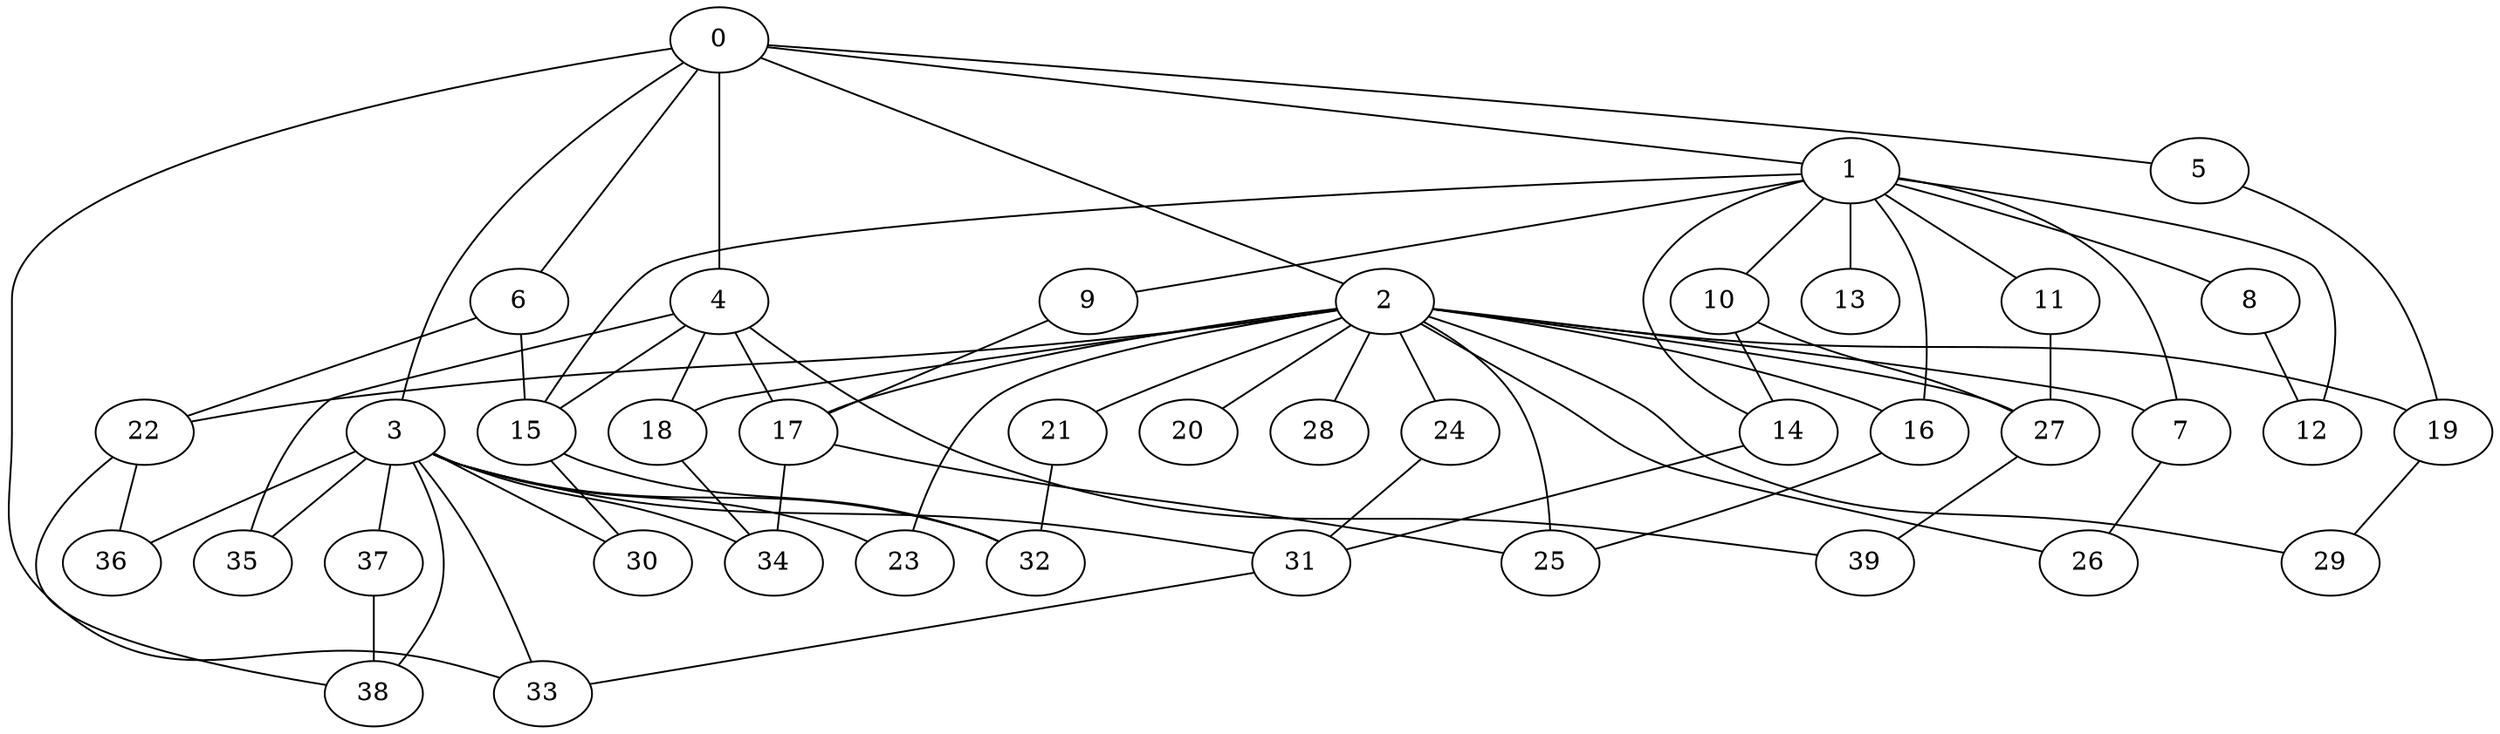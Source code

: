 
graph graphname {
    0 -- 1
0 -- 2
0 -- 3
0 -- 4
0 -- 5
0 -- 6
0 -- 33
1 -- 7
1 -- 8
1 -- 9
1 -- 10
1 -- 11
1 -- 12
1 -- 13
1 -- 14
1 -- 15
1 -- 16
2 -- 16
2 -- 17
2 -- 18
2 -- 19
2 -- 20
2 -- 21
2 -- 22
2 -- 23
2 -- 24
2 -- 25
2 -- 26
2 -- 27
2 -- 28
2 -- 29
2 -- 7
3 -- 32
3 -- 34
3 -- 35
3 -- 36
3 -- 37
3 -- 38
3 -- 33
3 -- 30
3 -- 31
3 -- 23
4 -- 39
4 -- 18
4 -- 35
4 -- 15
4 -- 17
5 -- 19
6 -- 15
6 -- 22
7 -- 26
8 -- 12
9 -- 17
10 -- 27
10 -- 14
11 -- 27
14 -- 31
15 -- 32
15 -- 30
16 -- 25
17 -- 34
17 -- 25
18 -- 34
19 -- 29
21 -- 32
22 -- 38
22 -- 36
24 -- 31
27 -- 39
31 -- 33
37 -- 38

}
